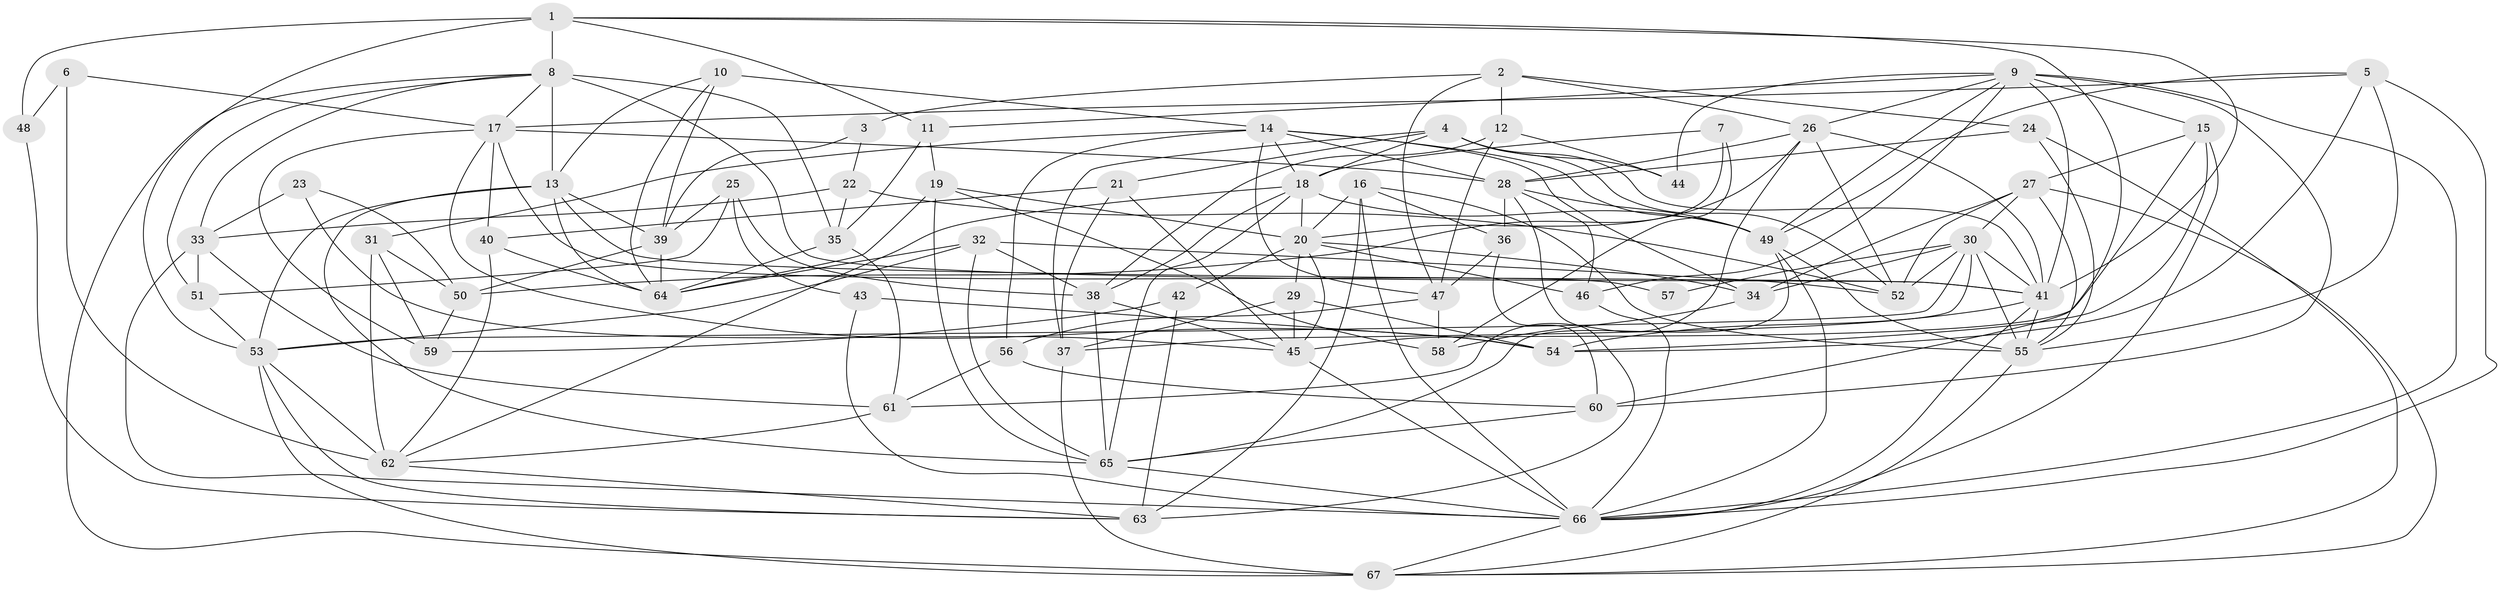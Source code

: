 // original degree distribution, {6: 0.12030075187969924, 3: 0.2781954887218045, 4: 0.3007518796992481, 2: 0.13533834586466165, 5: 0.11278195488721804, 8: 0.03759398496240601, 7: 0.015037593984962405}
// Generated by graph-tools (version 1.1) at 2025/02/03/09/25 03:02:00]
// undirected, 67 vertices, 186 edges
graph export_dot {
graph [start="1"]
  node [color=gray90,style=filled];
  1;
  2;
  3;
  4;
  5;
  6;
  7;
  8;
  9;
  10;
  11;
  12;
  13;
  14;
  15;
  16;
  17;
  18;
  19;
  20;
  21;
  22;
  23;
  24;
  25;
  26;
  27;
  28;
  29;
  30;
  31;
  32;
  33;
  34;
  35;
  36;
  37;
  38;
  39;
  40;
  41;
  42;
  43;
  44;
  45;
  46;
  47;
  48;
  49;
  50;
  51;
  52;
  53;
  54;
  55;
  56;
  57;
  58;
  59;
  60;
  61;
  62;
  63;
  64;
  65;
  66;
  67;
  1 -- 8 [weight=2.0];
  1 -- 11 [weight=1.0];
  1 -- 41 [weight=1.0];
  1 -- 48 [weight=1.0];
  1 -- 53 [weight=1.0];
  1 -- 60 [weight=1.0];
  2 -- 3 [weight=1.0];
  2 -- 12 [weight=1.0];
  2 -- 24 [weight=1.0];
  2 -- 26 [weight=1.0];
  2 -- 47 [weight=1.0];
  3 -- 22 [weight=1.0];
  3 -- 39 [weight=1.0];
  4 -- 18 [weight=1.0];
  4 -- 21 [weight=1.0];
  4 -- 37 [weight=1.0];
  4 -- 41 [weight=1.0];
  4 -- 44 [weight=1.0];
  4 -- 52 [weight=1.0];
  5 -- 17 [weight=1.0];
  5 -- 49 [weight=1.0];
  5 -- 54 [weight=2.0];
  5 -- 55 [weight=1.0];
  5 -- 66 [weight=1.0];
  6 -- 17 [weight=1.0];
  6 -- 48 [weight=1.0];
  6 -- 62 [weight=1.0];
  7 -- 18 [weight=1.0];
  7 -- 20 [weight=1.0];
  7 -- 58 [weight=1.0];
  8 -- 13 [weight=2.0];
  8 -- 17 [weight=1.0];
  8 -- 33 [weight=1.0];
  8 -- 35 [weight=1.0];
  8 -- 41 [weight=1.0];
  8 -- 51 [weight=1.0];
  8 -- 67 [weight=1.0];
  9 -- 11 [weight=1.0];
  9 -- 15 [weight=2.0];
  9 -- 26 [weight=1.0];
  9 -- 41 [weight=1.0];
  9 -- 44 [weight=1.0];
  9 -- 46 [weight=1.0];
  9 -- 49 [weight=1.0];
  9 -- 60 [weight=1.0];
  9 -- 66 [weight=1.0];
  10 -- 13 [weight=1.0];
  10 -- 14 [weight=1.0];
  10 -- 39 [weight=1.0];
  10 -- 64 [weight=1.0];
  11 -- 19 [weight=1.0];
  11 -- 35 [weight=1.0];
  12 -- 38 [weight=1.0];
  12 -- 44 [weight=1.0];
  12 -- 47 [weight=2.0];
  13 -- 39 [weight=1.0];
  13 -- 41 [weight=1.0];
  13 -- 53 [weight=1.0];
  13 -- 64 [weight=1.0];
  13 -- 65 [weight=2.0];
  14 -- 18 [weight=1.0];
  14 -- 28 [weight=1.0];
  14 -- 31 [weight=1.0];
  14 -- 34 [weight=1.0];
  14 -- 47 [weight=1.0];
  14 -- 49 [weight=1.0];
  14 -- 56 [weight=1.0];
  15 -- 27 [weight=1.0];
  15 -- 45 [weight=1.0];
  15 -- 54 [weight=2.0];
  15 -- 66 [weight=1.0];
  16 -- 20 [weight=1.0];
  16 -- 36 [weight=1.0];
  16 -- 55 [weight=1.0];
  16 -- 63 [weight=1.0];
  16 -- 66 [weight=1.0];
  17 -- 28 [weight=1.0];
  17 -- 40 [weight=1.0];
  17 -- 54 [weight=1.0];
  17 -- 57 [weight=1.0];
  17 -- 59 [weight=1.0];
  18 -- 20 [weight=1.0];
  18 -- 38 [weight=1.0];
  18 -- 49 [weight=1.0];
  18 -- 62 [weight=1.0];
  18 -- 65 [weight=1.0];
  19 -- 20 [weight=1.0];
  19 -- 58 [weight=1.0];
  19 -- 64 [weight=1.0];
  19 -- 65 [weight=1.0];
  20 -- 29 [weight=1.0];
  20 -- 34 [weight=1.0];
  20 -- 42 [weight=1.0];
  20 -- 45 [weight=1.0];
  20 -- 46 [weight=1.0];
  21 -- 37 [weight=1.0];
  21 -- 40 [weight=1.0];
  21 -- 45 [weight=1.0];
  22 -- 33 [weight=1.0];
  22 -- 35 [weight=1.0];
  22 -- 52 [weight=1.0];
  23 -- 33 [weight=1.0];
  23 -- 45 [weight=1.0];
  23 -- 50 [weight=1.0];
  24 -- 28 [weight=1.0];
  24 -- 55 [weight=1.0];
  24 -- 67 [weight=1.0];
  25 -- 38 [weight=1.0];
  25 -- 39 [weight=1.0];
  25 -- 43 [weight=1.0];
  25 -- 51 [weight=1.0];
  26 -- 28 [weight=1.0];
  26 -- 41 [weight=1.0];
  26 -- 50 [weight=1.0];
  26 -- 52 [weight=1.0];
  26 -- 61 [weight=1.0];
  27 -- 30 [weight=1.0];
  27 -- 34 [weight=1.0];
  27 -- 52 [weight=1.0];
  27 -- 55 [weight=1.0];
  27 -- 67 [weight=1.0];
  28 -- 36 [weight=1.0];
  28 -- 46 [weight=1.0];
  28 -- 49 [weight=1.0];
  28 -- 63 [weight=1.0];
  29 -- 37 [weight=1.0];
  29 -- 45 [weight=1.0];
  29 -- 54 [weight=1.0];
  30 -- 34 [weight=1.0];
  30 -- 37 [weight=1.0];
  30 -- 41 [weight=2.0];
  30 -- 52 [weight=1.0];
  30 -- 53 [weight=1.0];
  30 -- 55 [weight=1.0];
  30 -- 57 [weight=1.0];
  31 -- 50 [weight=1.0];
  31 -- 59 [weight=1.0];
  31 -- 62 [weight=1.0];
  32 -- 38 [weight=1.0];
  32 -- 52 [weight=1.0];
  32 -- 53 [weight=1.0];
  32 -- 64 [weight=1.0];
  32 -- 65 [weight=1.0];
  33 -- 51 [weight=1.0];
  33 -- 61 [weight=1.0];
  33 -- 66 [weight=1.0];
  34 -- 58 [weight=1.0];
  35 -- 61 [weight=1.0];
  35 -- 64 [weight=1.0];
  36 -- 47 [weight=1.0];
  36 -- 60 [weight=1.0];
  37 -- 67 [weight=2.0];
  38 -- 45 [weight=1.0];
  38 -- 65 [weight=1.0];
  39 -- 50 [weight=1.0];
  39 -- 64 [weight=1.0];
  40 -- 62 [weight=1.0];
  40 -- 64 [weight=1.0];
  41 -- 54 [weight=1.0];
  41 -- 55 [weight=1.0];
  41 -- 66 [weight=1.0];
  42 -- 59 [weight=1.0];
  42 -- 63 [weight=1.0];
  43 -- 54 [weight=2.0];
  43 -- 66 [weight=1.0];
  45 -- 66 [weight=1.0];
  46 -- 66 [weight=1.0];
  47 -- 56 [weight=1.0];
  47 -- 58 [weight=1.0];
  48 -- 63 [weight=1.0];
  49 -- 55 [weight=1.0];
  49 -- 65 [weight=1.0];
  49 -- 66 [weight=1.0];
  50 -- 59 [weight=1.0];
  51 -- 53 [weight=1.0];
  53 -- 62 [weight=1.0];
  53 -- 63 [weight=1.0];
  53 -- 67 [weight=1.0];
  55 -- 67 [weight=1.0];
  56 -- 60 [weight=1.0];
  56 -- 61 [weight=1.0];
  60 -- 65 [weight=1.0];
  61 -- 62 [weight=1.0];
  62 -- 63 [weight=1.0];
  65 -- 66 [weight=1.0];
  66 -- 67 [weight=1.0];
}

